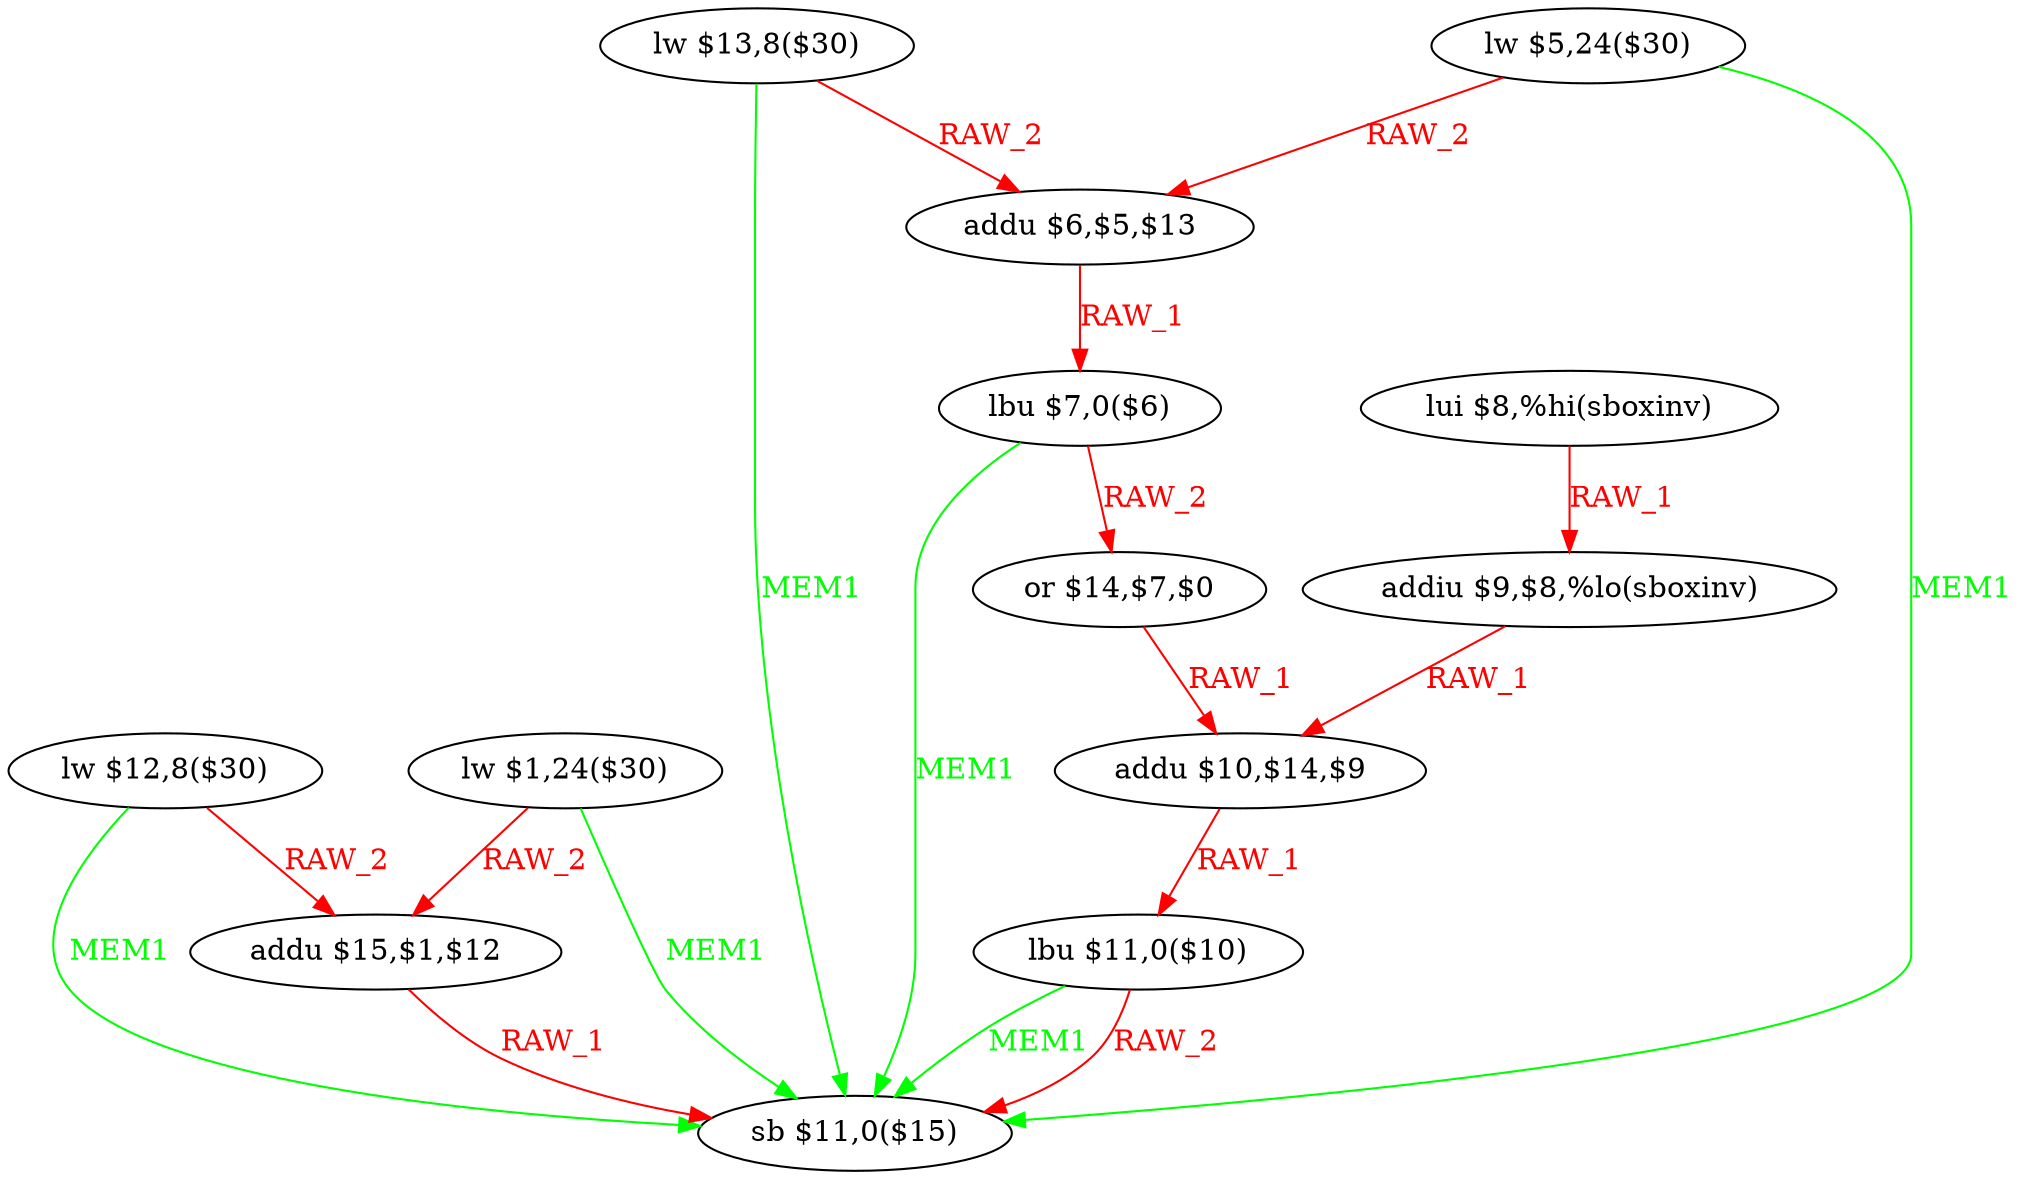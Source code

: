 digraph G1 {
node [shape = ellipse];
i0 [label = "lw $12,8($30)"] ;
i0 ->  i2 [color = red, fontcolor = red, label= "RAW_2"];
i0 ->  i12 [color = green, fontcolor = green, label= "MEM1"];
i2 [label = "addu $15,$1,$12"] ;
i2 ->  i12 [color = red, fontcolor = red, label= "RAW_1"];
i12 [label = "sb $11,0($15)"] ;
i1 [label = "lw $1,24($30)"] ;
i1 ->  i2 [color = red, fontcolor = red, label= "RAW_2"];
i1 ->  i12 [color = green, fontcolor = green, label= "MEM1"];
i3 [label = "lw $13,8($30)"] ;
i3 ->  i5 [color = red, fontcolor = red, label= "RAW_2"];
i3 ->  i12 [color = green, fontcolor = green, label= "MEM1"];
i5 [label = "addu $6,$5,$13"] ;
i5 ->  i6 [color = red, fontcolor = red, label= "RAW_1"];
i6 [label = "lbu $7,0($6)"] ;
i6 ->  i7 [color = red, fontcolor = red, label= "RAW_2"];
i6 ->  i12 [color = green, fontcolor = green, label= "MEM1"];
i7 [label = "or $14,$7,$0"] ;
i7 ->  i10 [color = red, fontcolor = red, label= "RAW_1"];
i10 [label = "addu $10,$14,$9"] ;
i10 ->  i11 [color = red, fontcolor = red, label= "RAW_1"];
i11 [label = "lbu $11,0($10)"] ;
i11 ->  i12 [color = green, fontcolor = green, label= "MEM1"];
i11 ->  i12 [color = red, fontcolor = red, label= "RAW_2"];
i4 [label = "lw $5,24($30)"] ;
i4 ->  i5 [color = red, fontcolor = red, label= "RAW_2"];
i4 ->  i12 [color = green, fontcolor = green, label= "MEM1"];
i8 [label = "lui $8,%hi(sboxinv)"] ;
i8 ->  i9 [color = red, fontcolor = red, label= "RAW_1"];
i9 [label = "addiu $9,$8,%lo(sboxinv)"] ;
i9 ->  i10 [color = red, fontcolor = red, label= "RAW_1"];
}
